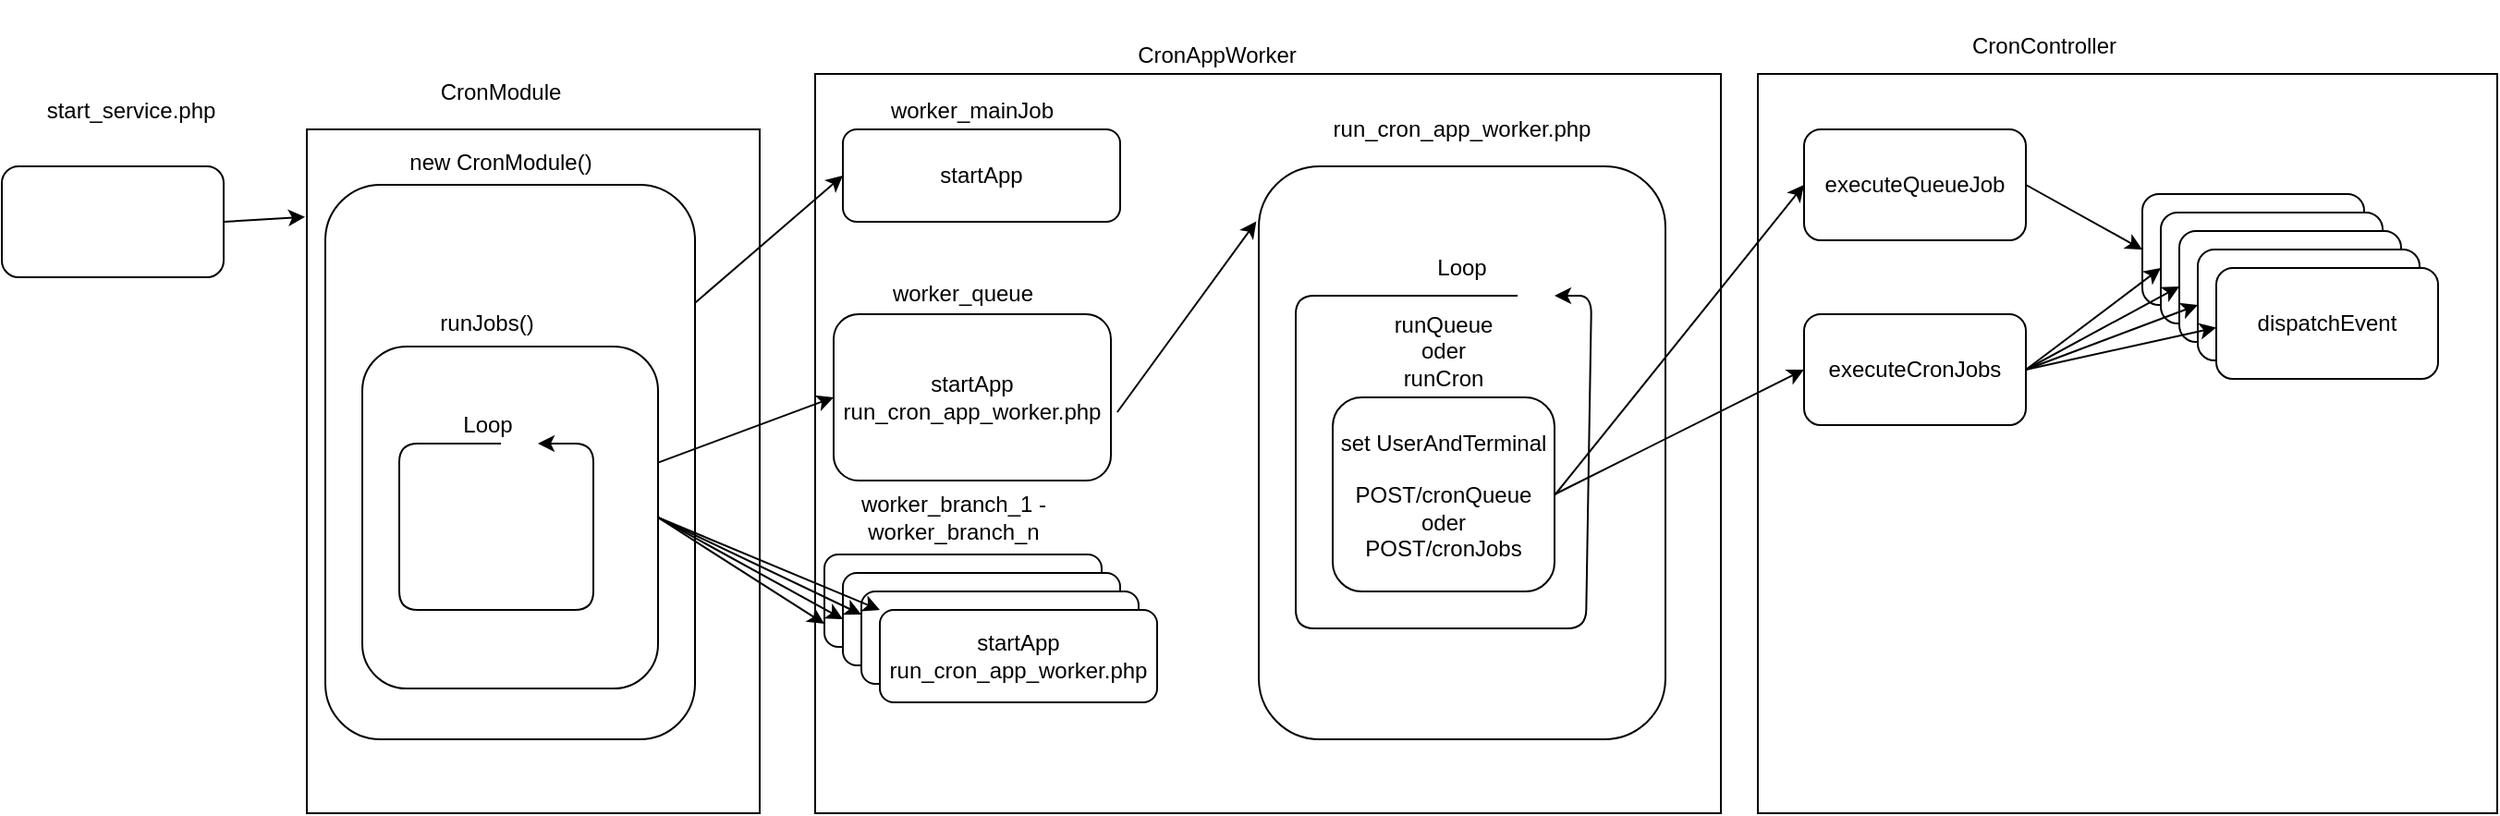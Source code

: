 <mxfile version="14.6.6" type="github">
  <diagram id="3WkeCDNO4JOJ7i5teq0Y" name="Page-1">
    <mxGraphModel dx="2591" dy="739" grid="1" gridSize="10" guides="1" tooltips="1" connect="1" arrows="1" fold="1" page="1" pageScale="1" pageWidth="1169" pageHeight="827" math="0" shadow="0">
      <root>
        <mxCell id="0" />
        <mxCell id="1" parent="0" />
        <mxCell id="vHGJKrFZ5tcl8I4FfaOA-48" value="" style="rounded=0;whiteSpace=wrap;html=1;" parent="1" vertex="1">
          <mxGeometry x="310" y="40" width="490" height="400" as="geometry" />
        </mxCell>
        <mxCell id="vHGJKrFZ5tcl8I4FfaOA-3" value="" style="whiteSpace=wrap;html=1;" parent="1" vertex="1">
          <mxGeometry x="35" y="70" width="245" height="370" as="geometry" />
        </mxCell>
        <mxCell id="vHGJKrFZ5tcl8I4FfaOA-1" value="" style="rounded=1;whiteSpace=wrap;html=1;" parent="1" vertex="1">
          <mxGeometry x="45" y="100" width="200" height="300" as="geometry" />
        </mxCell>
        <mxCell id="vHGJKrFZ5tcl8I4FfaOA-17" value="" style="rounded=1;whiteSpace=wrap;html=1;" parent="1" vertex="1">
          <mxGeometry x="65" y="187.5" width="160" height="185" as="geometry" />
        </mxCell>
        <mxCell id="vHGJKrFZ5tcl8I4FfaOA-2" value="&lt;span&gt;startApp&lt;br&gt;&lt;/span&gt;run_cron_app_worker.php&lt;span&gt;&lt;br&gt;&lt;/span&gt;" style="rounded=1;whiteSpace=wrap;html=1;" parent="1" vertex="1">
          <mxGeometry x="320" y="170" width="150" height="90" as="geometry" />
        </mxCell>
        <mxCell id="vHGJKrFZ5tcl8I4FfaOA-4" value="new CronModule()" style="text;html=1;strokeColor=none;fillColor=none;align=center;verticalAlign=middle;whiteSpace=wrap;rounded=0;" parent="1" vertex="1">
          <mxGeometry x="80" y="78" width="120" height="20" as="geometry" />
        </mxCell>
        <mxCell id="vHGJKrFZ5tcl8I4FfaOA-6" value="worker_queue" style="text;html=1;strokeColor=none;fillColor=none;align=center;verticalAlign=middle;whiteSpace=wrap;rounded=0;" parent="1" vertex="1">
          <mxGeometry x="300" y="149" width="180" height="20" as="geometry" />
        </mxCell>
        <mxCell id="vHGJKrFZ5tcl8I4FfaOA-7" value="&lt;span&gt;startApp&lt;/span&gt;" style="rounded=1;whiteSpace=wrap;html=1;" parent="1" vertex="1">
          <mxGeometry x="325" y="70" width="150" height="50" as="geometry" />
        </mxCell>
        <mxCell id="vHGJKrFZ5tcl8I4FfaOA-8" value="CronModule" style="text;html=1;strokeColor=none;fillColor=none;align=center;verticalAlign=middle;whiteSpace=wrap;rounded=0;" parent="1" vertex="1">
          <mxGeometry x="50" y="40" width="180" height="20" as="geometry" />
        </mxCell>
        <mxCell id="vHGJKrFZ5tcl8I4FfaOA-9" value="" style="rounded=1;whiteSpace=wrap;html=1;" parent="1" vertex="1">
          <mxGeometry x="315" y="300" width="150" height="50" as="geometry" />
        </mxCell>
        <mxCell id="vHGJKrFZ5tcl8I4FfaOA-10" value="worker_branch_1 - worker_branch_n" style="text;html=1;strokeColor=none;fillColor=none;align=center;verticalAlign=middle;whiteSpace=wrap;rounded=0;" parent="1" vertex="1">
          <mxGeometry x="295" y="270" width="180" height="20" as="geometry" />
        </mxCell>
        <mxCell id="vHGJKrFZ5tcl8I4FfaOA-11" value="" style="rounded=1;whiteSpace=wrap;html=1;" parent="1" vertex="1">
          <mxGeometry x="325" y="310" width="150" height="50" as="geometry" />
        </mxCell>
        <mxCell id="vHGJKrFZ5tcl8I4FfaOA-12" value="" style="rounded=1;whiteSpace=wrap;html=1;" parent="1" vertex="1">
          <mxGeometry x="335" y="320" width="150" height="50" as="geometry" />
        </mxCell>
        <mxCell id="vHGJKrFZ5tcl8I4FfaOA-13" value="&lt;span&gt;startApp&lt;br&gt;run_cron_app_worker.php&lt;/span&gt;" style="rounded=1;whiteSpace=wrap;html=1;" parent="1" vertex="1">
          <mxGeometry x="345" y="330" width="150" height="50" as="geometry" />
        </mxCell>
        <mxCell id="vHGJKrFZ5tcl8I4FfaOA-14" value="worker_mainJob" style="text;html=1;strokeColor=none;fillColor=none;align=center;verticalAlign=middle;whiteSpace=wrap;rounded=0;" parent="1" vertex="1">
          <mxGeometry x="305" y="50" width="180" height="20" as="geometry" />
        </mxCell>
        <mxCell id="vHGJKrFZ5tcl8I4FfaOA-15" value="CronAppWorker" style="text;html=1;strokeColor=none;fillColor=none;align=center;verticalAlign=middle;whiteSpace=wrap;rounded=0;" parent="1" vertex="1">
          <mxGeometry x="315" y="20" width="425" height="20" as="geometry" />
        </mxCell>
        <mxCell id="vHGJKrFZ5tcl8I4FfaOA-16" value="runJobs()" style="text;html=1;strokeColor=none;fillColor=none;align=center;verticalAlign=middle;whiteSpace=wrap;rounded=0;" parent="1" vertex="1">
          <mxGeometry x="85" y="162.5" width="95" height="25" as="geometry" />
        </mxCell>
        <mxCell id="vHGJKrFZ5tcl8I4FfaOA-20" value="" style="endArrow=classic;html=1;entryX=0;entryY=0.5;entryDx=0;entryDy=0;" parent="1" source="vHGJKrFZ5tcl8I4FfaOA-1" target="vHGJKrFZ5tcl8I4FfaOA-7" edge="1">
          <mxGeometry width="50" height="50" relative="1" as="geometry">
            <mxPoint x="140" y="180" as="sourcePoint" />
            <mxPoint x="190" y="130" as="targetPoint" />
          </mxGeometry>
        </mxCell>
        <mxCell id="vHGJKrFZ5tcl8I4FfaOA-21" value="" style="endArrow=classic;html=1;entryX=0;entryY=0.5;entryDx=0;entryDy=0;" parent="1" source="vHGJKrFZ5tcl8I4FfaOA-17" target="vHGJKrFZ5tcl8I4FfaOA-2" edge="1">
          <mxGeometry width="50" height="50" relative="1" as="geometry">
            <mxPoint x="220" y="260" as="sourcePoint" />
            <mxPoint x="270" y="210" as="targetPoint" />
          </mxGeometry>
        </mxCell>
        <mxCell id="vHGJKrFZ5tcl8I4FfaOA-22" value="" style="endArrow=classic;html=1;exitX=1;exitY=0.5;exitDx=0;exitDy=0;entryX=0;entryY=0.75;entryDx=0;entryDy=0;" parent="1" source="vHGJKrFZ5tcl8I4FfaOA-17" target="vHGJKrFZ5tcl8I4FfaOA-9" edge="1">
          <mxGeometry width="50" height="50" relative="1" as="geometry">
            <mxPoint x="390" y="180" as="sourcePoint" />
            <mxPoint x="440" y="130" as="targetPoint" />
          </mxGeometry>
        </mxCell>
        <mxCell id="vHGJKrFZ5tcl8I4FfaOA-23" value="" style="endArrow=classic;html=1;exitX=1;exitY=0.5;exitDx=0;exitDy=0;entryX=0;entryY=0.5;entryDx=0;entryDy=0;" parent="1" source="vHGJKrFZ5tcl8I4FfaOA-17" target="vHGJKrFZ5tcl8I4FfaOA-11" edge="1">
          <mxGeometry width="50" height="50" relative="1" as="geometry">
            <mxPoint x="230" y="225" as="sourcePoint" />
            <mxPoint x="325" y="335" as="targetPoint" />
          </mxGeometry>
        </mxCell>
        <mxCell id="vHGJKrFZ5tcl8I4FfaOA-24" value="" style="endArrow=classic;html=1;entryX=0;entryY=0.25;entryDx=0;entryDy=0;exitX=1;exitY=0.5;exitDx=0;exitDy=0;" parent="1" source="vHGJKrFZ5tcl8I4FfaOA-17" target="vHGJKrFZ5tcl8I4FfaOA-12" edge="1">
          <mxGeometry width="50" height="50" relative="1" as="geometry">
            <mxPoint x="220" y="220" as="sourcePoint" />
            <mxPoint x="335" y="345" as="targetPoint" />
          </mxGeometry>
        </mxCell>
        <mxCell id="vHGJKrFZ5tcl8I4FfaOA-25" value="" style="endArrow=classic;html=1;exitX=1;exitY=0.5;exitDx=0;exitDy=0;entryX=0;entryY=0;entryDx=0;entryDy=0;" parent="1" source="vHGJKrFZ5tcl8I4FfaOA-17" target="vHGJKrFZ5tcl8I4FfaOA-13" edge="1">
          <mxGeometry width="50" height="50" relative="1" as="geometry">
            <mxPoint x="220" y="220" as="sourcePoint" />
            <mxPoint x="340" y="333" as="targetPoint" />
          </mxGeometry>
        </mxCell>
        <mxCell id="vHGJKrFZ5tcl8I4FfaOA-33" value="start_service.php" style="text;html=1;strokeColor=none;fillColor=none;align=center;verticalAlign=middle;whiteSpace=wrap;rounded=0;" parent="1" vertex="1">
          <mxGeometry x="-80" y="50" width="40" height="20" as="geometry" />
        </mxCell>
        <mxCell id="vHGJKrFZ5tcl8I4FfaOA-34" value="Loop" style="text;html=1;strokeColor=none;fillColor=none;align=center;verticalAlign=middle;whiteSpace=wrap;rounded=0;" parent="1" vertex="1">
          <mxGeometry x="112.5" y="220" width="40" height="20" as="geometry" />
        </mxCell>
        <mxCell id="vHGJKrFZ5tcl8I4FfaOA-37" value="" style="endArrow=classic;html=1;entryX=-0.004;entryY=0.128;entryDx=0;entryDy=0;entryPerimeter=0;exitX=1;exitY=0.5;exitDx=0;exitDy=0;" parent="1" source="vHGJKrFZ5tcl8I4FfaOA-39" target="vHGJKrFZ5tcl8I4FfaOA-3" edge="1">
          <mxGeometry width="50" height="50" relative="1" as="geometry">
            <mxPoint x="-70" y="140" as="sourcePoint" />
            <mxPoint x="440" y="110" as="targetPoint" />
          </mxGeometry>
        </mxCell>
        <mxCell id="vHGJKrFZ5tcl8I4FfaOA-39" value="" style="rounded=1;whiteSpace=wrap;html=1;" parent="1" vertex="1">
          <mxGeometry x="-130" y="90" width="120" height="60" as="geometry" />
        </mxCell>
        <mxCell id="vHGJKrFZ5tcl8I4FfaOA-41" value="" style="rounded=1;whiteSpace=wrap;html=1;" parent="1" vertex="1">
          <mxGeometry x="550" y="90" width="220" height="310" as="geometry" />
        </mxCell>
        <mxCell id="vHGJKrFZ5tcl8I4FfaOA-43" value="Loop" style="text;html=1;strokeColor=none;fillColor=none;align=center;verticalAlign=middle;whiteSpace=wrap;rounded=0;" parent="1" vertex="1">
          <mxGeometry x="640" y="135" width="40" height="20" as="geometry" />
        </mxCell>
        <mxCell id="vHGJKrFZ5tcl8I4FfaOA-44" value="run_cron_app_worker.php" style="text;html=1;strokeColor=none;fillColor=none;align=center;verticalAlign=middle;whiteSpace=wrap;rounded=0;" parent="1" vertex="1">
          <mxGeometry x="640" y="60" width="40" height="20" as="geometry" />
        </mxCell>
        <mxCell id="vHGJKrFZ5tcl8I4FfaOA-45" value="" style="endArrow=classic;html=1;entryX=-0.006;entryY=0.096;entryDx=0;entryDy=0;entryPerimeter=0;exitX=1.023;exitY=0.589;exitDx=0;exitDy=0;exitPerimeter=0;" parent="1" source="vHGJKrFZ5tcl8I4FfaOA-2" target="vHGJKrFZ5tcl8I4FfaOA-41" edge="1">
          <mxGeometry width="50" height="50" relative="1" as="geometry">
            <mxPoint x="390" y="360" as="sourcePoint" />
            <mxPoint x="440" y="310" as="targetPoint" />
          </mxGeometry>
        </mxCell>
        <mxCell id="vHGJKrFZ5tcl8I4FfaOA-46" value="runQueue oder&lt;br&gt;runCron" style="text;html=1;strokeColor=none;fillColor=none;align=center;verticalAlign=middle;whiteSpace=wrap;rounded=0;" parent="1" vertex="1">
          <mxGeometry x="630" y="180" width="40" height="20" as="geometry" />
        </mxCell>
        <mxCell id="xk0VU2B57EffYjzDep0H-1" value="CronController" style="text;html=1;strokeColor=none;fillColor=none;align=center;verticalAlign=middle;whiteSpace=wrap;rounded=0;" vertex="1" parent="1">
          <mxGeometry x="900" width="150" height="50" as="geometry" />
        </mxCell>
        <mxCell id="xk0VU2B57EffYjzDep0H-2" value="" style="whiteSpace=wrap;html=1;aspect=fixed;" vertex="1" parent="1">
          <mxGeometry x="820" y="40" width="400" height="400" as="geometry" />
        </mxCell>
        <mxCell id="xk0VU2B57EffYjzDep0H-3" value="executeQueueJob" style="rounded=1;whiteSpace=wrap;html=1;" vertex="1" parent="1">
          <mxGeometry x="845" y="70" width="120" height="60" as="geometry" />
        </mxCell>
        <mxCell id="xk0VU2B57EffYjzDep0H-4" value="executeCronJobs" style="rounded=1;whiteSpace=wrap;html=1;" vertex="1" parent="1">
          <mxGeometry x="845" y="170" width="120" height="60" as="geometry" />
        </mxCell>
        <mxCell id="xk0VU2B57EffYjzDep0H-5" value="dispatchEvent" style="rounded=1;whiteSpace=wrap;html=1;" vertex="1" parent="1">
          <mxGeometry x="1028" y="105" width="120" height="60" as="geometry" />
        </mxCell>
        <mxCell id="xk0VU2B57EffYjzDep0H-6" value="dispatchEvent" style="rounded=1;whiteSpace=wrap;html=1;" vertex="1" parent="1">
          <mxGeometry x="1038" y="115" width="120" height="60" as="geometry" />
        </mxCell>
        <mxCell id="xk0VU2B57EffYjzDep0H-7" value="dispatchEvent" style="rounded=1;whiteSpace=wrap;html=1;" vertex="1" parent="1">
          <mxGeometry x="1048" y="125" width="120" height="60" as="geometry" />
        </mxCell>
        <mxCell id="xk0VU2B57EffYjzDep0H-8" value="dispatchEvent" style="rounded=1;whiteSpace=wrap;html=1;" vertex="1" parent="1">
          <mxGeometry x="1058" y="135" width="120" height="60" as="geometry" />
        </mxCell>
        <mxCell id="xk0VU2B57EffYjzDep0H-9" value="dispatchEvent" style="rounded=1;whiteSpace=wrap;html=1;" vertex="1" parent="1">
          <mxGeometry x="1068" y="145" width="120" height="60" as="geometry" />
        </mxCell>
        <mxCell id="xk0VU2B57EffYjzDep0H-10" value="" style="endArrow=classic;html=1;exitX=1;exitY=0.5;exitDx=0;exitDy=0;entryX=0;entryY=0.5;entryDx=0;entryDy=0;" edge="1" parent="1" source="xk0VU2B57EffYjzDep0H-3" target="xk0VU2B57EffYjzDep0H-5">
          <mxGeometry width="50" height="50" relative="1" as="geometry">
            <mxPoint x="970" y="150" as="sourcePoint" />
            <mxPoint x="1020" y="100" as="targetPoint" />
          </mxGeometry>
        </mxCell>
        <mxCell id="xk0VU2B57EffYjzDep0H-11" value="" style="endArrow=classic;html=1;exitX=1;exitY=0.5;exitDx=0;exitDy=0;entryX=0;entryY=0.5;entryDx=0;entryDy=0;" edge="1" parent="1" source="xk0VU2B57EffYjzDep0H-4" target="xk0VU2B57EffYjzDep0H-6">
          <mxGeometry width="50" height="50" relative="1" as="geometry">
            <mxPoint x="975" y="110" as="sourcePoint" />
            <mxPoint x="1110" y="145" as="targetPoint" />
          </mxGeometry>
        </mxCell>
        <mxCell id="xk0VU2B57EffYjzDep0H-12" value="" style="endArrow=classic;html=1;entryX=0;entryY=0.5;entryDx=0;entryDy=0;exitX=1;exitY=0.5;exitDx=0;exitDy=0;" edge="1" parent="1" source="xk0VU2B57EffYjzDep0H-4" target="xk0VU2B57EffYjzDep0H-7">
          <mxGeometry width="50" height="50" relative="1" as="geometry">
            <mxPoint x="985" y="120" as="sourcePoint" />
            <mxPoint x="1120" y="155" as="targetPoint" />
          </mxGeometry>
        </mxCell>
        <mxCell id="xk0VU2B57EffYjzDep0H-13" value="" style="endArrow=classic;html=1;exitX=1;exitY=0.5;exitDx=0;exitDy=0;entryX=0;entryY=0.5;entryDx=0;entryDy=0;" edge="1" parent="1" source="xk0VU2B57EffYjzDep0H-4" target="xk0VU2B57EffYjzDep0H-8">
          <mxGeometry width="50" height="50" relative="1" as="geometry">
            <mxPoint x="995" y="130" as="sourcePoint" />
            <mxPoint x="1130" y="165" as="targetPoint" />
          </mxGeometry>
        </mxCell>
        <mxCell id="xk0VU2B57EffYjzDep0H-14" value="" style="endArrow=classic;html=1;exitX=1;exitY=0.5;exitDx=0;exitDy=0;" edge="1" parent="1" source="xk0VU2B57EffYjzDep0H-4">
          <mxGeometry width="50" height="50" relative="1" as="geometry">
            <mxPoint x="965" y="193" as="sourcePoint" />
            <mxPoint x="1068" y="177.202" as="targetPoint" />
          </mxGeometry>
        </mxCell>
        <mxCell id="xk0VU2B57EffYjzDep0H-15" value="set UserAndTerminal&lt;br&gt;&lt;br&gt;POST/cronQueue&lt;br&gt;oder&lt;br&gt;POST/cronJobs" style="rounded=1;whiteSpace=wrap;html=1;" vertex="1" parent="1">
          <mxGeometry x="590" y="215" width="120" height="105" as="geometry" />
        </mxCell>
        <mxCell id="xk0VU2B57EffYjzDep0H-16" value="" style="endArrow=classic;html=1;entryX=0;entryY=0.5;entryDx=0;entryDy=0;" edge="1" parent="1" target="xk0VU2B57EffYjzDep0H-3">
          <mxGeometry width="50" height="50" relative="1" as="geometry">
            <mxPoint x="710" y="268" as="sourcePoint" />
            <mxPoint x="480" y="430" as="targetPoint" />
          </mxGeometry>
        </mxCell>
        <mxCell id="xk0VU2B57EffYjzDep0H-17" value="" style="endArrow=classic;html=1;entryX=0;entryY=0.5;entryDx=0;entryDy=0;exitX=1;exitY=0.5;exitDx=0;exitDy=0;" edge="1" parent="1" source="xk0VU2B57EffYjzDep0H-15" target="xk0VU2B57EffYjzDep0H-4">
          <mxGeometry width="50" height="50" relative="1" as="geometry">
            <mxPoint x="650" y="320" as="sourcePoint" />
            <mxPoint x="215" y="570" as="targetPoint" />
          </mxGeometry>
        </mxCell>
        <mxCell id="xk0VU2B57EffYjzDep0H-25" value="" style="endArrow=classic;html=1;exitX=0.5;exitY=0;exitDx=0;exitDy=0;entryX=0.75;entryY=0;entryDx=0;entryDy=0;" edge="1" parent="1">
          <mxGeometry width="50" height="50" relative="1" as="geometry">
            <mxPoint x="690" y="160" as="sourcePoint" />
            <mxPoint x="710" y="160" as="targetPoint" />
            <Array as="points">
              <mxPoint x="570" y="160" />
              <mxPoint x="570" y="250" />
              <mxPoint x="570" y="340" />
              <mxPoint x="727" y="340" />
              <mxPoint x="730" y="160" />
            </Array>
          </mxGeometry>
        </mxCell>
        <mxCell id="xk0VU2B57EffYjzDep0H-26" value="" style="endArrow=classic;html=1;" edge="1" parent="1">
          <mxGeometry width="50" height="50" relative="1" as="geometry">
            <mxPoint x="140" y="240" as="sourcePoint" />
            <mxPoint x="160" y="240" as="targetPoint" />
            <Array as="points">
              <mxPoint x="85" y="240" />
              <mxPoint x="85" y="330" />
              <mxPoint x="190" y="330" />
              <mxPoint x="190" y="240" />
            </Array>
          </mxGeometry>
        </mxCell>
      </root>
    </mxGraphModel>
  </diagram>
</mxfile>
